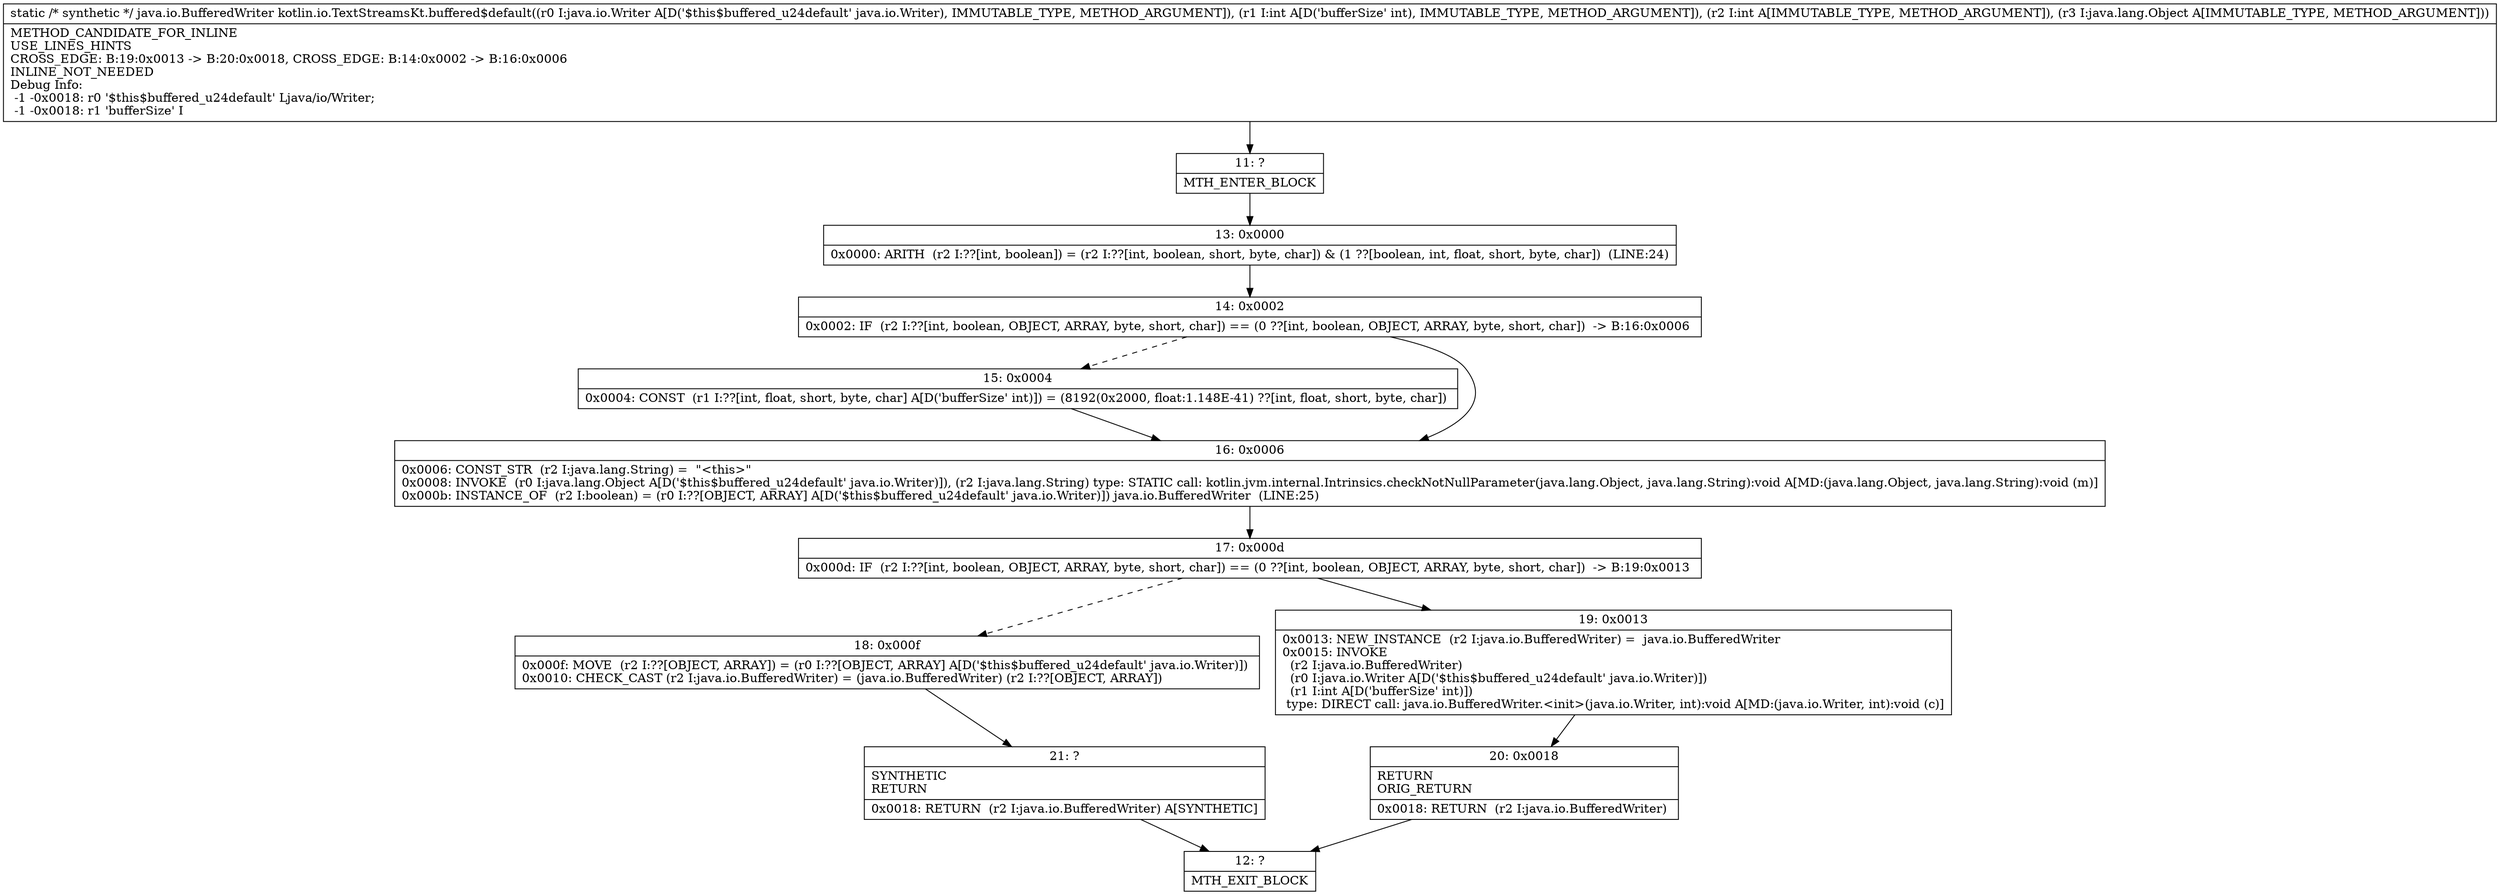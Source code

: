digraph "CFG forkotlin.io.TextStreamsKt.buffered$default(Ljava\/io\/Writer;IILjava\/lang\/Object;)Ljava\/io\/BufferedWriter;" {
Node_11 [shape=record,label="{11\:\ ?|MTH_ENTER_BLOCK\l}"];
Node_13 [shape=record,label="{13\:\ 0x0000|0x0000: ARITH  (r2 I:??[int, boolean]) = (r2 I:??[int, boolean, short, byte, char]) & (1 ??[boolean, int, float, short, byte, char])  (LINE:24)\l}"];
Node_14 [shape=record,label="{14\:\ 0x0002|0x0002: IF  (r2 I:??[int, boolean, OBJECT, ARRAY, byte, short, char]) == (0 ??[int, boolean, OBJECT, ARRAY, byte, short, char])  \-\> B:16:0x0006 \l}"];
Node_15 [shape=record,label="{15\:\ 0x0004|0x0004: CONST  (r1 I:??[int, float, short, byte, char] A[D('bufferSize' int)]) = (8192(0x2000, float:1.148E\-41) ??[int, float, short, byte, char]) \l}"];
Node_16 [shape=record,label="{16\:\ 0x0006|0x0006: CONST_STR  (r2 I:java.lang.String) =  \"\<this\>\" \l0x0008: INVOKE  (r0 I:java.lang.Object A[D('$this$buffered_u24default' java.io.Writer)]), (r2 I:java.lang.String) type: STATIC call: kotlin.jvm.internal.Intrinsics.checkNotNullParameter(java.lang.Object, java.lang.String):void A[MD:(java.lang.Object, java.lang.String):void (m)]\l0x000b: INSTANCE_OF  (r2 I:boolean) = (r0 I:??[OBJECT, ARRAY] A[D('$this$buffered_u24default' java.io.Writer)]) java.io.BufferedWriter  (LINE:25)\l}"];
Node_17 [shape=record,label="{17\:\ 0x000d|0x000d: IF  (r2 I:??[int, boolean, OBJECT, ARRAY, byte, short, char]) == (0 ??[int, boolean, OBJECT, ARRAY, byte, short, char])  \-\> B:19:0x0013 \l}"];
Node_18 [shape=record,label="{18\:\ 0x000f|0x000f: MOVE  (r2 I:??[OBJECT, ARRAY]) = (r0 I:??[OBJECT, ARRAY] A[D('$this$buffered_u24default' java.io.Writer)]) \l0x0010: CHECK_CAST (r2 I:java.io.BufferedWriter) = (java.io.BufferedWriter) (r2 I:??[OBJECT, ARRAY]) \l}"];
Node_21 [shape=record,label="{21\:\ ?|SYNTHETIC\lRETURN\l|0x0018: RETURN  (r2 I:java.io.BufferedWriter) A[SYNTHETIC]\l}"];
Node_12 [shape=record,label="{12\:\ ?|MTH_EXIT_BLOCK\l}"];
Node_19 [shape=record,label="{19\:\ 0x0013|0x0013: NEW_INSTANCE  (r2 I:java.io.BufferedWriter) =  java.io.BufferedWriter \l0x0015: INVOKE  \l  (r2 I:java.io.BufferedWriter)\l  (r0 I:java.io.Writer A[D('$this$buffered_u24default' java.io.Writer)])\l  (r1 I:int A[D('bufferSize' int)])\l type: DIRECT call: java.io.BufferedWriter.\<init\>(java.io.Writer, int):void A[MD:(java.io.Writer, int):void (c)]\l}"];
Node_20 [shape=record,label="{20\:\ 0x0018|RETURN\lORIG_RETURN\l|0x0018: RETURN  (r2 I:java.io.BufferedWriter) \l}"];
MethodNode[shape=record,label="{static \/* synthetic *\/ java.io.BufferedWriter kotlin.io.TextStreamsKt.buffered$default((r0 I:java.io.Writer A[D('$this$buffered_u24default' java.io.Writer), IMMUTABLE_TYPE, METHOD_ARGUMENT]), (r1 I:int A[D('bufferSize' int), IMMUTABLE_TYPE, METHOD_ARGUMENT]), (r2 I:int A[IMMUTABLE_TYPE, METHOD_ARGUMENT]), (r3 I:java.lang.Object A[IMMUTABLE_TYPE, METHOD_ARGUMENT]))  | METHOD_CANDIDATE_FOR_INLINE\lUSE_LINES_HINTS\lCROSS_EDGE: B:19:0x0013 \-\> B:20:0x0018, CROSS_EDGE: B:14:0x0002 \-\> B:16:0x0006\lINLINE_NOT_NEEDED\lDebug Info:\l  \-1 \-0x0018: r0 '$this$buffered_u24default' Ljava\/io\/Writer;\l  \-1 \-0x0018: r1 'bufferSize' I\l}"];
MethodNode -> Node_11;Node_11 -> Node_13;
Node_13 -> Node_14;
Node_14 -> Node_15[style=dashed];
Node_14 -> Node_16;
Node_15 -> Node_16;
Node_16 -> Node_17;
Node_17 -> Node_18[style=dashed];
Node_17 -> Node_19;
Node_18 -> Node_21;
Node_21 -> Node_12;
Node_19 -> Node_20;
Node_20 -> Node_12;
}

